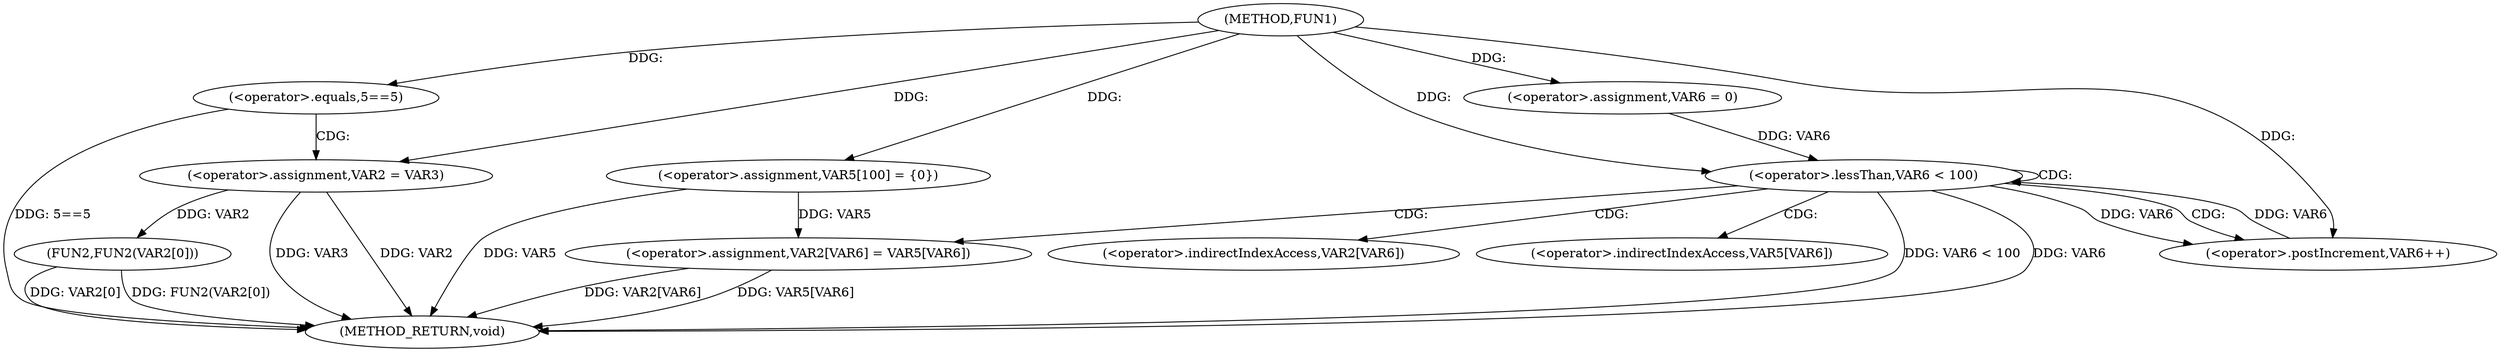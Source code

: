digraph FUN1 {  
"1000100" [label = "(METHOD,FUN1)" ]
"1000140" [label = "(METHOD_RETURN,void)" ]
"1000106" [label = "(<operator>.equals,5==5)" ]
"1000110" [label = "(<operator>.assignment,VAR2 = VAR3)" ]
"1000115" [label = "(<operator>.assignment,VAR5[100] = {0})" ]
"1000120" [label = "(<operator>.assignment,VAR6 = 0)" ]
"1000123" [label = "(<operator>.lessThan,VAR6 < 100)" ]
"1000126" [label = "(<operator>.postIncrement,VAR6++)" ]
"1000129" [label = "(<operator>.assignment,VAR2[VAR6] = VAR5[VAR6])" ]
"1000136" [label = "(FUN2,FUN2(VAR2[0]))" ]
"1000130" [label = "(<operator>.indirectIndexAccess,VAR2[VAR6])" ]
"1000133" [label = "(<operator>.indirectIndexAccess,VAR5[VAR6])" ]
  "1000123" -> "1000140"  [ label = "DDG: VAR6 < 100"] 
  "1000136" -> "1000140"  [ label = "DDG: FUN2(VAR2[0])"] 
  "1000123" -> "1000140"  [ label = "DDG: VAR6"] 
  "1000129" -> "1000140"  [ label = "DDG: VAR2[VAR6]"] 
  "1000129" -> "1000140"  [ label = "DDG: VAR5[VAR6]"] 
  "1000110" -> "1000140"  [ label = "DDG: VAR3"] 
  "1000110" -> "1000140"  [ label = "DDG: VAR2"] 
  "1000115" -> "1000140"  [ label = "DDG: VAR5"] 
  "1000136" -> "1000140"  [ label = "DDG: VAR2[0]"] 
  "1000106" -> "1000140"  [ label = "DDG: 5==5"] 
  "1000100" -> "1000106"  [ label = "DDG: "] 
  "1000100" -> "1000110"  [ label = "DDG: "] 
  "1000100" -> "1000115"  [ label = "DDG: "] 
  "1000100" -> "1000120"  [ label = "DDG: "] 
  "1000120" -> "1000123"  [ label = "DDG: VAR6"] 
  "1000126" -> "1000123"  [ label = "DDG: VAR6"] 
  "1000100" -> "1000123"  [ label = "DDG: "] 
  "1000123" -> "1000126"  [ label = "DDG: VAR6"] 
  "1000100" -> "1000126"  [ label = "DDG: "] 
  "1000115" -> "1000129"  [ label = "DDG: VAR5"] 
  "1000110" -> "1000136"  [ label = "DDG: VAR2"] 
  "1000106" -> "1000110"  [ label = "CDG: "] 
  "1000123" -> "1000129"  [ label = "CDG: "] 
  "1000123" -> "1000123"  [ label = "CDG: "] 
  "1000123" -> "1000130"  [ label = "CDG: "] 
  "1000123" -> "1000133"  [ label = "CDG: "] 
  "1000123" -> "1000126"  [ label = "CDG: "] 
}
